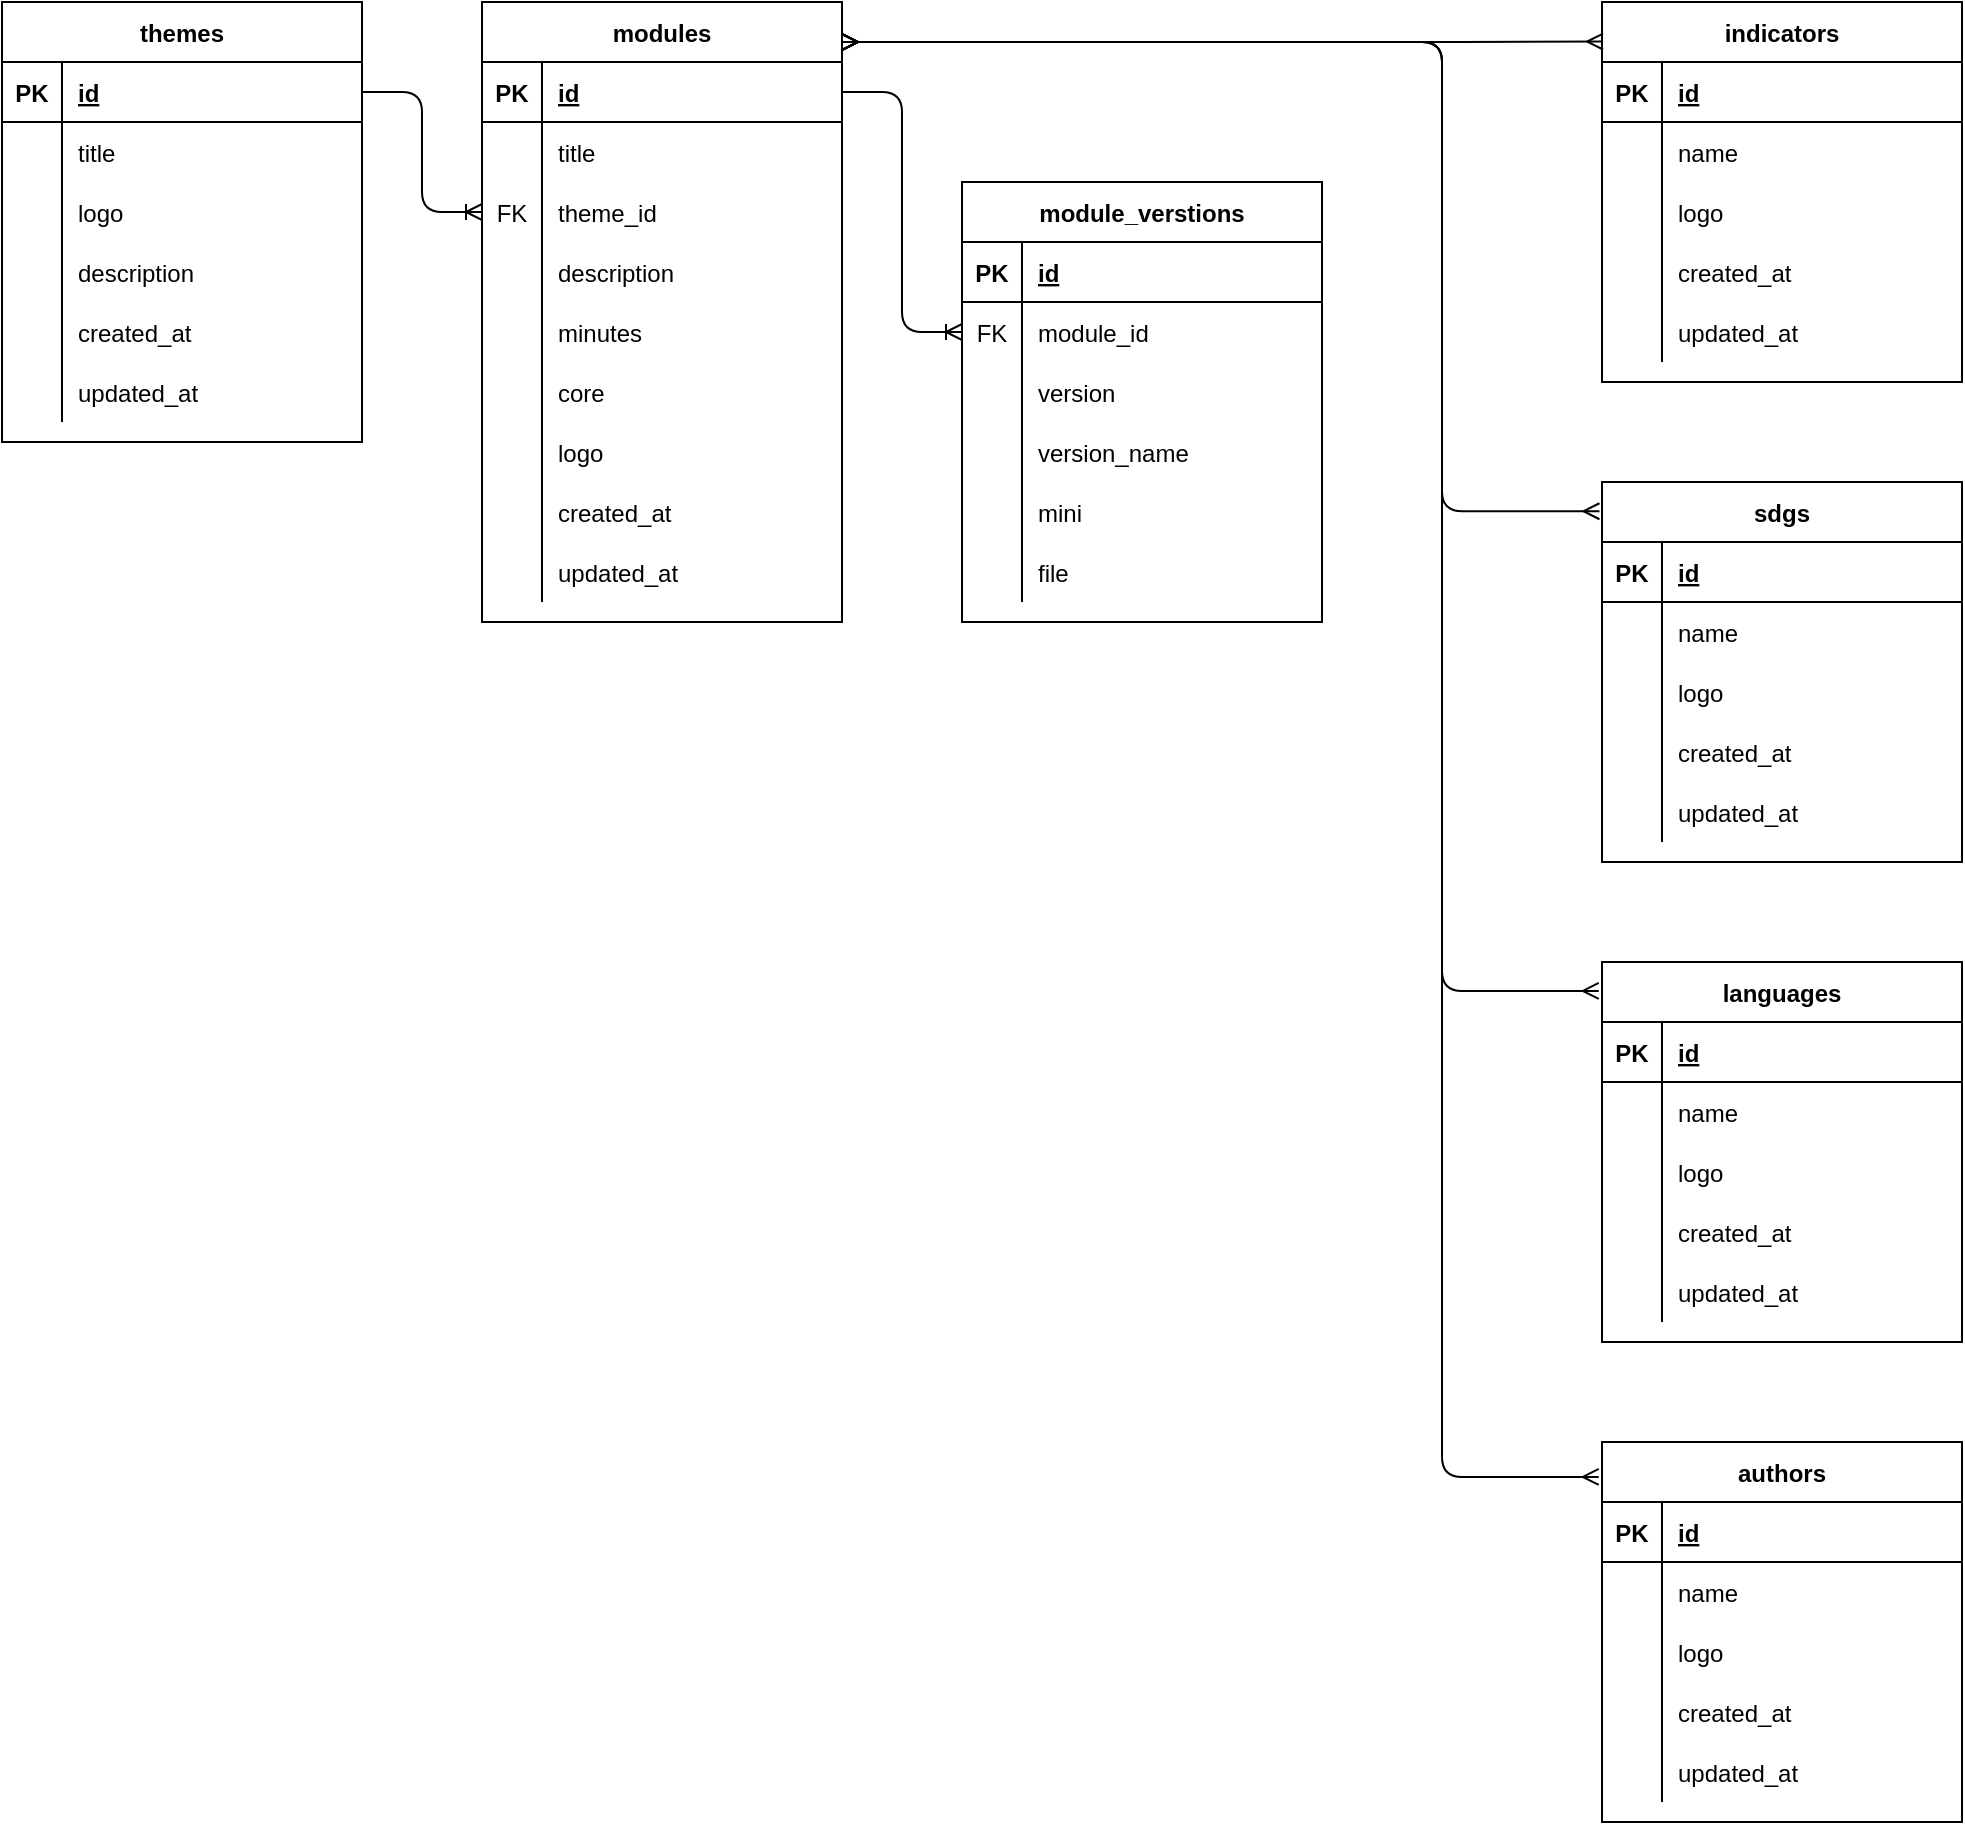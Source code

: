 <mxfile version="14.9.6" type="device"><diagram id="R2lEEEUBdFMjLlhIrx00" name="Page-1"><mxGraphModel dx="2565" dy="1485" grid="1" gridSize="10" guides="1" tooltips="1" connect="1" arrows="1" fold="1" page="1" pageScale="1" pageWidth="850" pageHeight="1100" math="0" shadow="0" extFonts="Permanent Marker^https://fonts.googleapis.com/css?family=Permanent+Marker"><root><mxCell id="0"/><mxCell id="1" parent="0"/><mxCell id="UrVXUvHQiuEAHjM6H5b1-1" value="themes" style="shape=table;startSize=30;container=1;collapsible=1;childLayout=tableLayout;fixedRows=1;rowLines=0;fontStyle=1;align=center;resizeLast=1;" vertex="1" parent="1"><mxGeometry x="40" y="120" width="180" height="220" as="geometry"/></mxCell><mxCell id="UrVXUvHQiuEAHjM6H5b1-2" value="" style="shape=partialRectangle;collapsible=0;dropTarget=0;pointerEvents=0;fillColor=none;top=0;left=0;bottom=1;right=0;points=[[0,0.5],[1,0.5]];portConstraint=eastwest;" vertex="1" parent="UrVXUvHQiuEAHjM6H5b1-1"><mxGeometry y="30" width="180" height="30" as="geometry"/></mxCell><mxCell id="UrVXUvHQiuEAHjM6H5b1-3" value="PK" style="shape=partialRectangle;connectable=0;fillColor=none;top=0;left=0;bottom=0;right=0;fontStyle=1;overflow=hidden;" vertex="1" parent="UrVXUvHQiuEAHjM6H5b1-2"><mxGeometry width="30" height="30" as="geometry"/></mxCell><mxCell id="UrVXUvHQiuEAHjM6H5b1-4" value="id" style="shape=partialRectangle;connectable=0;fillColor=none;top=0;left=0;bottom=0;right=0;align=left;spacingLeft=6;fontStyle=5;overflow=hidden;" vertex="1" parent="UrVXUvHQiuEAHjM6H5b1-2"><mxGeometry x="30" width="150" height="30" as="geometry"/></mxCell><mxCell id="UrVXUvHQiuEAHjM6H5b1-5" value="" style="shape=partialRectangle;collapsible=0;dropTarget=0;pointerEvents=0;fillColor=none;top=0;left=0;bottom=0;right=0;points=[[0,0.5],[1,0.5]];portConstraint=eastwest;" vertex="1" parent="UrVXUvHQiuEAHjM6H5b1-1"><mxGeometry y="60" width="180" height="30" as="geometry"/></mxCell><mxCell id="UrVXUvHQiuEAHjM6H5b1-6" value="" style="shape=partialRectangle;connectable=0;fillColor=none;top=0;left=0;bottom=0;right=0;editable=1;overflow=hidden;" vertex="1" parent="UrVXUvHQiuEAHjM6H5b1-5"><mxGeometry width="30" height="30" as="geometry"/></mxCell><mxCell id="UrVXUvHQiuEAHjM6H5b1-7" value="title" style="shape=partialRectangle;connectable=0;fillColor=none;top=0;left=0;bottom=0;right=0;align=left;spacingLeft=6;overflow=hidden;" vertex="1" parent="UrVXUvHQiuEAHjM6H5b1-5"><mxGeometry x="30" width="150" height="30" as="geometry"/></mxCell><mxCell id="UrVXUvHQiuEAHjM6H5b1-8" value="" style="shape=partialRectangle;collapsible=0;dropTarget=0;pointerEvents=0;fillColor=none;top=0;left=0;bottom=0;right=0;points=[[0,0.5],[1,0.5]];portConstraint=eastwest;" vertex="1" parent="UrVXUvHQiuEAHjM6H5b1-1"><mxGeometry y="90" width="180" height="30" as="geometry"/></mxCell><mxCell id="UrVXUvHQiuEAHjM6H5b1-9" value="" style="shape=partialRectangle;connectable=0;fillColor=none;top=0;left=0;bottom=0;right=0;editable=1;overflow=hidden;" vertex="1" parent="UrVXUvHQiuEAHjM6H5b1-8"><mxGeometry width="30" height="30" as="geometry"/></mxCell><mxCell id="UrVXUvHQiuEAHjM6H5b1-10" value="logo" style="shape=partialRectangle;connectable=0;fillColor=none;top=0;left=0;bottom=0;right=0;align=left;spacingLeft=6;overflow=hidden;" vertex="1" parent="UrVXUvHQiuEAHjM6H5b1-8"><mxGeometry x="30" width="150" height="30" as="geometry"/></mxCell><mxCell id="UrVXUvHQiuEAHjM6H5b1-11" value="" style="shape=partialRectangle;collapsible=0;dropTarget=0;pointerEvents=0;fillColor=none;top=0;left=0;bottom=0;right=0;points=[[0,0.5],[1,0.5]];portConstraint=eastwest;" vertex="1" parent="UrVXUvHQiuEAHjM6H5b1-1"><mxGeometry y="120" width="180" height="30" as="geometry"/></mxCell><mxCell id="UrVXUvHQiuEAHjM6H5b1-12" value="" style="shape=partialRectangle;connectable=0;fillColor=none;top=0;left=0;bottom=0;right=0;editable=1;overflow=hidden;" vertex="1" parent="UrVXUvHQiuEAHjM6H5b1-11"><mxGeometry width="30" height="30" as="geometry"/></mxCell><mxCell id="UrVXUvHQiuEAHjM6H5b1-13" value="description" style="shape=partialRectangle;connectable=0;fillColor=none;top=0;left=0;bottom=0;right=0;align=left;spacingLeft=6;overflow=hidden;" vertex="1" parent="UrVXUvHQiuEAHjM6H5b1-11"><mxGeometry x="30" width="150" height="30" as="geometry"/></mxCell><mxCell id="UrVXUvHQiuEAHjM6H5b1-17" value="" style="shape=partialRectangle;collapsible=0;dropTarget=0;pointerEvents=0;fillColor=none;top=0;left=0;bottom=0;right=0;points=[[0,0.5],[1,0.5]];portConstraint=eastwest;" vertex="1" parent="UrVXUvHQiuEAHjM6H5b1-1"><mxGeometry y="150" width="180" height="30" as="geometry"/></mxCell><mxCell id="UrVXUvHQiuEAHjM6H5b1-18" value="" style="shape=partialRectangle;connectable=0;fillColor=none;top=0;left=0;bottom=0;right=0;editable=1;overflow=hidden;" vertex="1" parent="UrVXUvHQiuEAHjM6H5b1-17"><mxGeometry width="30" height="30" as="geometry"/></mxCell><mxCell id="UrVXUvHQiuEAHjM6H5b1-19" value="created_at" style="shape=partialRectangle;connectable=0;fillColor=none;top=0;left=0;bottom=0;right=0;align=left;spacingLeft=6;overflow=hidden;" vertex="1" parent="UrVXUvHQiuEAHjM6H5b1-17"><mxGeometry x="30" width="150" height="30" as="geometry"/></mxCell><mxCell id="UrVXUvHQiuEAHjM6H5b1-20" value="" style="shape=partialRectangle;collapsible=0;dropTarget=0;pointerEvents=0;fillColor=none;top=0;left=0;bottom=0;right=0;points=[[0,0.5],[1,0.5]];portConstraint=eastwest;" vertex="1" parent="UrVXUvHQiuEAHjM6H5b1-1"><mxGeometry y="180" width="180" height="30" as="geometry"/></mxCell><mxCell id="UrVXUvHQiuEAHjM6H5b1-21" value="" style="shape=partialRectangle;connectable=0;fillColor=none;top=0;left=0;bottom=0;right=0;editable=1;overflow=hidden;" vertex="1" parent="UrVXUvHQiuEAHjM6H5b1-20"><mxGeometry width="30" height="30" as="geometry"/></mxCell><mxCell id="UrVXUvHQiuEAHjM6H5b1-22" value="updated_at" style="shape=partialRectangle;connectable=0;fillColor=none;top=0;left=0;bottom=0;right=0;align=left;spacingLeft=6;overflow=hidden;" vertex="1" parent="UrVXUvHQiuEAHjM6H5b1-20"><mxGeometry x="30" width="150" height="30" as="geometry"/></mxCell><mxCell id="UrVXUvHQiuEAHjM6H5b1-24" value="modules" style="shape=table;startSize=30;container=1;collapsible=1;childLayout=tableLayout;fixedRows=1;rowLines=0;fontStyle=1;align=center;resizeLast=1;" vertex="1" parent="1"><mxGeometry x="280" y="120" width="180" height="310" as="geometry"/></mxCell><mxCell id="UrVXUvHQiuEAHjM6H5b1-25" value="" style="shape=partialRectangle;collapsible=0;dropTarget=0;pointerEvents=0;fillColor=none;top=0;left=0;bottom=1;right=0;points=[[0,0.5],[1,0.5]];portConstraint=eastwest;" vertex="1" parent="UrVXUvHQiuEAHjM6H5b1-24"><mxGeometry y="30" width="180" height="30" as="geometry"/></mxCell><mxCell id="UrVXUvHQiuEAHjM6H5b1-26" value="PK" style="shape=partialRectangle;connectable=0;fillColor=none;top=0;left=0;bottom=0;right=0;fontStyle=1;overflow=hidden;" vertex="1" parent="UrVXUvHQiuEAHjM6H5b1-25"><mxGeometry width="30" height="30" as="geometry"/></mxCell><mxCell id="UrVXUvHQiuEAHjM6H5b1-27" value="id" style="shape=partialRectangle;connectable=0;fillColor=none;top=0;left=0;bottom=0;right=0;align=left;spacingLeft=6;fontStyle=5;overflow=hidden;" vertex="1" parent="UrVXUvHQiuEAHjM6H5b1-25"><mxGeometry x="30" width="150" height="30" as="geometry"/></mxCell><mxCell id="UrVXUvHQiuEAHjM6H5b1-28" value="" style="shape=partialRectangle;collapsible=0;dropTarget=0;pointerEvents=0;fillColor=none;top=0;left=0;bottom=0;right=0;points=[[0,0.5],[1,0.5]];portConstraint=eastwest;" vertex="1" parent="UrVXUvHQiuEAHjM6H5b1-24"><mxGeometry y="60" width="180" height="30" as="geometry"/></mxCell><mxCell id="UrVXUvHQiuEAHjM6H5b1-29" value="" style="shape=partialRectangle;connectable=0;fillColor=none;top=0;left=0;bottom=0;right=0;editable=1;overflow=hidden;" vertex="1" parent="UrVXUvHQiuEAHjM6H5b1-28"><mxGeometry width="30" height="30" as="geometry"/></mxCell><mxCell id="UrVXUvHQiuEAHjM6H5b1-30" value="title" style="shape=partialRectangle;connectable=0;fillColor=none;top=0;left=0;bottom=0;right=0;align=left;spacingLeft=6;overflow=hidden;" vertex="1" parent="UrVXUvHQiuEAHjM6H5b1-28"><mxGeometry x="30" width="150" height="30" as="geometry"/></mxCell><mxCell id="UrVXUvHQiuEAHjM6H5b1-34" value="" style="shape=partialRectangle;collapsible=0;dropTarget=0;pointerEvents=0;fillColor=none;top=0;left=0;bottom=0;right=0;points=[[0,0.5],[1,0.5]];portConstraint=eastwest;" vertex="1" parent="UrVXUvHQiuEAHjM6H5b1-24"><mxGeometry y="90" width="180" height="30" as="geometry"/></mxCell><mxCell id="UrVXUvHQiuEAHjM6H5b1-35" value="FK" style="shape=partialRectangle;connectable=0;fillColor=none;top=0;left=0;bottom=0;right=0;editable=1;overflow=hidden;" vertex="1" parent="UrVXUvHQiuEAHjM6H5b1-34"><mxGeometry width="30" height="30" as="geometry"/></mxCell><mxCell id="UrVXUvHQiuEAHjM6H5b1-36" value="theme_id" style="shape=partialRectangle;connectable=0;fillColor=none;top=0;left=0;bottom=0;right=0;align=left;spacingLeft=6;overflow=hidden;" vertex="1" parent="UrVXUvHQiuEAHjM6H5b1-34"><mxGeometry x="30" width="150" height="30" as="geometry"/></mxCell><mxCell id="UrVXUvHQiuEAHjM6H5b1-37" value="" style="shape=partialRectangle;collapsible=0;dropTarget=0;pointerEvents=0;fillColor=none;top=0;left=0;bottom=0;right=0;points=[[0,0.5],[1,0.5]];portConstraint=eastwest;" vertex="1" parent="UrVXUvHQiuEAHjM6H5b1-24"><mxGeometry y="120" width="180" height="30" as="geometry"/></mxCell><mxCell id="UrVXUvHQiuEAHjM6H5b1-38" value="" style="shape=partialRectangle;connectable=0;fillColor=none;top=0;left=0;bottom=0;right=0;editable=1;overflow=hidden;" vertex="1" parent="UrVXUvHQiuEAHjM6H5b1-37"><mxGeometry width="30" height="30" as="geometry"/></mxCell><mxCell id="UrVXUvHQiuEAHjM6H5b1-39" value="description" style="shape=partialRectangle;connectable=0;fillColor=none;top=0;left=0;bottom=0;right=0;align=left;spacingLeft=6;overflow=hidden;" vertex="1" parent="UrVXUvHQiuEAHjM6H5b1-37"><mxGeometry x="30" width="150" height="30" as="geometry"/></mxCell><mxCell id="UrVXUvHQiuEAHjM6H5b1-40" value="" style="shape=partialRectangle;collapsible=0;dropTarget=0;pointerEvents=0;fillColor=none;top=0;left=0;bottom=0;right=0;points=[[0,0.5],[1,0.5]];portConstraint=eastwest;" vertex="1" parent="UrVXUvHQiuEAHjM6H5b1-24"><mxGeometry y="150" width="180" height="30" as="geometry"/></mxCell><mxCell id="UrVXUvHQiuEAHjM6H5b1-41" value="" style="shape=partialRectangle;connectable=0;fillColor=none;top=0;left=0;bottom=0;right=0;editable=1;overflow=hidden;" vertex="1" parent="UrVXUvHQiuEAHjM6H5b1-40"><mxGeometry width="30" height="30" as="geometry"/></mxCell><mxCell id="UrVXUvHQiuEAHjM6H5b1-42" value="minutes" style="shape=partialRectangle;connectable=0;fillColor=none;top=0;left=0;bottom=0;right=0;align=left;spacingLeft=6;overflow=hidden;" vertex="1" parent="UrVXUvHQiuEAHjM6H5b1-40"><mxGeometry x="30" width="150" height="30" as="geometry"/></mxCell><mxCell id="UrVXUvHQiuEAHjM6H5b1-43" value="" style="shape=partialRectangle;collapsible=0;dropTarget=0;pointerEvents=0;fillColor=none;top=0;left=0;bottom=0;right=0;points=[[0,0.5],[1,0.5]];portConstraint=eastwest;" vertex="1" parent="UrVXUvHQiuEAHjM6H5b1-24"><mxGeometry y="180" width="180" height="30" as="geometry"/></mxCell><mxCell id="UrVXUvHQiuEAHjM6H5b1-44" value="" style="shape=partialRectangle;connectable=0;fillColor=none;top=0;left=0;bottom=0;right=0;editable=1;overflow=hidden;" vertex="1" parent="UrVXUvHQiuEAHjM6H5b1-43"><mxGeometry width="30" height="30" as="geometry"/></mxCell><mxCell id="UrVXUvHQiuEAHjM6H5b1-45" value="core" style="shape=partialRectangle;connectable=0;fillColor=none;top=0;left=0;bottom=0;right=0;align=left;spacingLeft=6;overflow=hidden;" vertex="1" parent="UrVXUvHQiuEAHjM6H5b1-43"><mxGeometry x="30" width="150" height="30" as="geometry"/></mxCell><mxCell id="UrVXUvHQiuEAHjM6H5b1-46" value="" style="shape=partialRectangle;collapsible=0;dropTarget=0;pointerEvents=0;fillColor=none;top=0;left=0;bottom=0;right=0;points=[[0,0.5],[1,0.5]];portConstraint=eastwest;" vertex="1" parent="UrVXUvHQiuEAHjM6H5b1-24"><mxGeometry y="210" width="180" height="30" as="geometry"/></mxCell><mxCell id="UrVXUvHQiuEAHjM6H5b1-47" value="" style="shape=partialRectangle;connectable=0;fillColor=none;top=0;left=0;bottom=0;right=0;editable=1;overflow=hidden;" vertex="1" parent="UrVXUvHQiuEAHjM6H5b1-46"><mxGeometry width="30" height="30" as="geometry"/></mxCell><mxCell id="UrVXUvHQiuEAHjM6H5b1-48" value="logo" style="shape=partialRectangle;connectable=0;fillColor=none;top=0;left=0;bottom=0;right=0;align=left;spacingLeft=6;overflow=hidden;" vertex="1" parent="UrVXUvHQiuEAHjM6H5b1-46"><mxGeometry x="30" width="150" height="30" as="geometry"/></mxCell><mxCell id="UrVXUvHQiuEAHjM6H5b1-49" value="" style="shape=partialRectangle;collapsible=0;dropTarget=0;pointerEvents=0;fillColor=none;top=0;left=0;bottom=0;right=0;points=[[0,0.5],[1,0.5]];portConstraint=eastwest;" vertex="1" parent="UrVXUvHQiuEAHjM6H5b1-24"><mxGeometry y="240" width="180" height="30" as="geometry"/></mxCell><mxCell id="UrVXUvHQiuEAHjM6H5b1-50" value="" style="shape=partialRectangle;connectable=0;fillColor=none;top=0;left=0;bottom=0;right=0;editable=1;overflow=hidden;" vertex="1" parent="UrVXUvHQiuEAHjM6H5b1-49"><mxGeometry width="30" height="30" as="geometry"/></mxCell><mxCell id="UrVXUvHQiuEAHjM6H5b1-51" value="created_at" style="shape=partialRectangle;connectable=0;fillColor=none;top=0;left=0;bottom=0;right=0;align=left;spacingLeft=6;overflow=hidden;" vertex="1" parent="UrVXUvHQiuEAHjM6H5b1-49"><mxGeometry x="30" width="150" height="30" as="geometry"/></mxCell><mxCell id="UrVXUvHQiuEAHjM6H5b1-52" value="" style="shape=partialRectangle;collapsible=0;dropTarget=0;pointerEvents=0;fillColor=none;top=0;left=0;bottom=0;right=0;points=[[0,0.5],[1,0.5]];portConstraint=eastwest;" vertex="1" parent="UrVXUvHQiuEAHjM6H5b1-24"><mxGeometry y="270" width="180" height="30" as="geometry"/></mxCell><mxCell id="UrVXUvHQiuEAHjM6H5b1-53" value="" style="shape=partialRectangle;connectable=0;fillColor=none;top=0;left=0;bottom=0;right=0;editable=1;overflow=hidden;" vertex="1" parent="UrVXUvHQiuEAHjM6H5b1-52"><mxGeometry width="30" height="30" as="geometry"/></mxCell><mxCell id="UrVXUvHQiuEAHjM6H5b1-54" value="updated_at" style="shape=partialRectangle;connectable=0;fillColor=none;top=0;left=0;bottom=0;right=0;align=left;spacingLeft=6;overflow=hidden;" vertex="1" parent="UrVXUvHQiuEAHjM6H5b1-52"><mxGeometry x="30" width="150" height="30" as="geometry"/></mxCell><mxCell id="UrVXUvHQiuEAHjM6H5b1-55" value="" style="edgeStyle=elbowEdgeStyle;fontSize=12;html=1;endArrow=ERoneToMany;exitX=1;exitY=0.5;exitDx=0;exitDy=0;entryX=0;entryY=0.5;entryDx=0;entryDy=0;" edge="1" parent="1" source="UrVXUvHQiuEAHjM6H5b1-2" target="UrVXUvHQiuEAHjM6H5b1-34"><mxGeometry width="100" height="100" relative="1" as="geometry"><mxPoint x="370" y="280" as="sourcePoint"/><mxPoint x="470" y="180" as="targetPoint"/></mxGeometry></mxCell><mxCell id="UrVXUvHQiuEAHjM6H5b1-56" value="module_verstions" style="shape=table;startSize=30;container=1;collapsible=1;childLayout=tableLayout;fixedRows=1;rowLines=0;fontStyle=1;align=center;resizeLast=1;" vertex="1" parent="1"><mxGeometry x="520" y="210" width="180" height="220" as="geometry"/></mxCell><mxCell id="UrVXUvHQiuEAHjM6H5b1-57" value="" style="shape=partialRectangle;collapsible=0;dropTarget=0;pointerEvents=0;fillColor=none;top=0;left=0;bottom=1;right=0;points=[[0,0.5],[1,0.5]];portConstraint=eastwest;" vertex="1" parent="UrVXUvHQiuEAHjM6H5b1-56"><mxGeometry y="30" width="180" height="30" as="geometry"/></mxCell><mxCell id="UrVXUvHQiuEAHjM6H5b1-58" value="PK" style="shape=partialRectangle;connectable=0;fillColor=none;top=0;left=0;bottom=0;right=0;fontStyle=1;overflow=hidden;" vertex="1" parent="UrVXUvHQiuEAHjM6H5b1-57"><mxGeometry width="30" height="30" as="geometry"/></mxCell><mxCell id="UrVXUvHQiuEAHjM6H5b1-59" value="id" style="shape=partialRectangle;connectable=0;fillColor=none;top=0;left=0;bottom=0;right=0;align=left;spacingLeft=6;fontStyle=5;overflow=hidden;" vertex="1" parent="UrVXUvHQiuEAHjM6H5b1-57"><mxGeometry x="30" width="150" height="30" as="geometry"/></mxCell><mxCell id="UrVXUvHQiuEAHjM6H5b1-60" value="" style="shape=partialRectangle;collapsible=0;dropTarget=0;pointerEvents=0;fillColor=none;top=0;left=0;bottom=0;right=0;points=[[0,0.5],[1,0.5]];portConstraint=eastwest;" vertex="1" parent="UrVXUvHQiuEAHjM6H5b1-56"><mxGeometry y="60" width="180" height="30" as="geometry"/></mxCell><mxCell id="UrVXUvHQiuEAHjM6H5b1-61" value="FK" style="shape=partialRectangle;connectable=0;fillColor=none;top=0;left=0;bottom=0;right=0;editable=1;overflow=hidden;" vertex="1" parent="UrVXUvHQiuEAHjM6H5b1-60"><mxGeometry width="30" height="30" as="geometry"/></mxCell><mxCell id="UrVXUvHQiuEAHjM6H5b1-62" value="module_id" style="shape=partialRectangle;connectable=0;fillColor=none;top=0;left=0;bottom=0;right=0;align=left;spacingLeft=6;overflow=hidden;" vertex="1" parent="UrVXUvHQiuEAHjM6H5b1-60"><mxGeometry x="30" width="150" height="30" as="geometry"/></mxCell><mxCell id="UrVXUvHQiuEAHjM6H5b1-63" value="" style="shape=partialRectangle;collapsible=0;dropTarget=0;pointerEvents=0;fillColor=none;top=0;left=0;bottom=0;right=0;points=[[0,0.5],[1,0.5]];portConstraint=eastwest;" vertex="1" parent="UrVXUvHQiuEAHjM6H5b1-56"><mxGeometry y="90" width="180" height="30" as="geometry"/></mxCell><mxCell id="UrVXUvHQiuEAHjM6H5b1-64" value="" style="shape=partialRectangle;connectable=0;fillColor=none;top=0;left=0;bottom=0;right=0;editable=1;overflow=hidden;" vertex="1" parent="UrVXUvHQiuEAHjM6H5b1-63"><mxGeometry width="30" height="30" as="geometry"/></mxCell><mxCell id="UrVXUvHQiuEAHjM6H5b1-65" value="version" style="shape=partialRectangle;connectable=0;fillColor=none;top=0;left=0;bottom=0;right=0;align=left;spacingLeft=6;overflow=hidden;" vertex="1" parent="UrVXUvHQiuEAHjM6H5b1-63"><mxGeometry x="30" width="150" height="30" as="geometry"/></mxCell><mxCell id="UrVXUvHQiuEAHjM6H5b1-66" value="" style="shape=partialRectangle;collapsible=0;dropTarget=0;pointerEvents=0;fillColor=none;top=0;left=0;bottom=0;right=0;points=[[0,0.5],[1,0.5]];portConstraint=eastwest;" vertex="1" parent="UrVXUvHQiuEAHjM6H5b1-56"><mxGeometry y="120" width="180" height="30" as="geometry"/></mxCell><mxCell id="UrVXUvHQiuEAHjM6H5b1-67" value="" style="shape=partialRectangle;connectable=0;fillColor=none;top=0;left=0;bottom=0;right=0;editable=1;overflow=hidden;" vertex="1" parent="UrVXUvHQiuEAHjM6H5b1-66"><mxGeometry width="30" height="30" as="geometry"/></mxCell><mxCell id="UrVXUvHQiuEAHjM6H5b1-68" value="version_name" style="shape=partialRectangle;connectable=0;fillColor=none;top=0;left=0;bottom=0;right=0;align=left;spacingLeft=6;overflow=hidden;" vertex="1" parent="UrVXUvHQiuEAHjM6H5b1-66"><mxGeometry x="30" width="150" height="30" as="geometry"/></mxCell><mxCell id="UrVXUvHQiuEAHjM6H5b1-69" value="" style="shape=partialRectangle;collapsible=0;dropTarget=0;pointerEvents=0;fillColor=none;top=0;left=0;bottom=0;right=0;points=[[0,0.5],[1,0.5]];portConstraint=eastwest;" vertex="1" parent="UrVXUvHQiuEAHjM6H5b1-56"><mxGeometry y="150" width="180" height="30" as="geometry"/></mxCell><mxCell id="UrVXUvHQiuEAHjM6H5b1-70" value="" style="shape=partialRectangle;connectable=0;fillColor=none;top=0;left=0;bottom=0;right=0;editable=1;overflow=hidden;" vertex="1" parent="UrVXUvHQiuEAHjM6H5b1-69"><mxGeometry width="30" height="30" as="geometry"/></mxCell><mxCell id="UrVXUvHQiuEAHjM6H5b1-71" value="mini" style="shape=partialRectangle;connectable=0;fillColor=none;top=0;left=0;bottom=0;right=0;align=left;spacingLeft=6;overflow=hidden;" vertex="1" parent="UrVXUvHQiuEAHjM6H5b1-69"><mxGeometry x="30" width="150" height="30" as="geometry"/></mxCell><mxCell id="UrVXUvHQiuEAHjM6H5b1-72" value="" style="shape=partialRectangle;collapsible=0;dropTarget=0;pointerEvents=0;fillColor=none;top=0;left=0;bottom=0;right=0;points=[[0,0.5],[1,0.5]];portConstraint=eastwest;" vertex="1" parent="UrVXUvHQiuEAHjM6H5b1-56"><mxGeometry y="180" width="180" height="30" as="geometry"/></mxCell><mxCell id="UrVXUvHQiuEAHjM6H5b1-73" value="" style="shape=partialRectangle;connectable=0;fillColor=none;top=0;left=0;bottom=0;right=0;editable=1;overflow=hidden;" vertex="1" parent="UrVXUvHQiuEAHjM6H5b1-72"><mxGeometry width="30" height="30" as="geometry"/></mxCell><mxCell id="UrVXUvHQiuEAHjM6H5b1-74" value="file" style="shape=partialRectangle;connectable=0;fillColor=none;top=0;left=0;bottom=0;right=0;align=left;spacingLeft=6;overflow=hidden;" vertex="1" parent="UrVXUvHQiuEAHjM6H5b1-72"><mxGeometry x="30" width="150" height="30" as="geometry"/></mxCell><mxCell id="UrVXUvHQiuEAHjM6H5b1-84" value="" style="edgeStyle=elbowEdgeStyle;fontSize=12;html=1;endArrow=ERoneToMany;exitX=1;exitY=0.5;exitDx=0;exitDy=0;entryX=0;entryY=0.5;entryDx=0;entryDy=0;" edge="1" parent="1" source="UrVXUvHQiuEAHjM6H5b1-25" target="UrVXUvHQiuEAHjM6H5b1-60"><mxGeometry width="100" height="100" relative="1" as="geometry"><mxPoint x="480" y="280" as="sourcePoint"/><mxPoint x="580" y="180" as="targetPoint"/></mxGeometry></mxCell><mxCell id="UrVXUvHQiuEAHjM6H5b1-85" value="indicators" style="shape=table;startSize=30;container=1;collapsible=1;childLayout=tableLayout;fixedRows=1;rowLines=0;fontStyle=1;align=center;resizeLast=1;" vertex="1" parent="1"><mxGeometry x="840" y="120" width="180" height="190" as="geometry"/></mxCell><mxCell id="UrVXUvHQiuEAHjM6H5b1-86" value="" style="shape=partialRectangle;collapsible=0;dropTarget=0;pointerEvents=0;fillColor=none;top=0;left=0;bottom=1;right=0;points=[[0,0.5],[1,0.5]];portConstraint=eastwest;" vertex="1" parent="UrVXUvHQiuEAHjM6H5b1-85"><mxGeometry y="30" width="180" height="30" as="geometry"/></mxCell><mxCell id="UrVXUvHQiuEAHjM6H5b1-87" value="PK" style="shape=partialRectangle;connectable=0;fillColor=none;top=0;left=0;bottom=0;right=0;fontStyle=1;overflow=hidden;" vertex="1" parent="UrVXUvHQiuEAHjM6H5b1-86"><mxGeometry width="30" height="30" as="geometry"/></mxCell><mxCell id="UrVXUvHQiuEAHjM6H5b1-88" value="id" style="shape=partialRectangle;connectable=0;fillColor=none;top=0;left=0;bottom=0;right=0;align=left;spacingLeft=6;fontStyle=5;overflow=hidden;" vertex="1" parent="UrVXUvHQiuEAHjM6H5b1-86"><mxGeometry x="30" width="150" height="30" as="geometry"/></mxCell><mxCell id="UrVXUvHQiuEAHjM6H5b1-89" value="" style="shape=partialRectangle;collapsible=0;dropTarget=0;pointerEvents=0;fillColor=none;top=0;left=0;bottom=0;right=0;points=[[0,0.5],[1,0.5]];portConstraint=eastwest;" vertex="1" parent="UrVXUvHQiuEAHjM6H5b1-85"><mxGeometry y="60" width="180" height="30" as="geometry"/></mxCell><mxCell id="UrVXUvHQiuEAHjM6H5b1-90" value="" style="shape=partialRectangle;connectable=0;fillColor=none;top=0;left=0;bottom=0;right=0;editable=1;overflow=hidden;" vertex="1" parent="UrVXUvHQiuEAHjM6H5b1-89"><mxGeometry width="30" height="30" as="geometry"/></mxCell><mxCell id="UrVXUvHQiuEAHjM6H5b1-91" value="name" style="shape=partialRectangle;connectable=0;fillColor=none;top=0;left=0;bottom=0;right=0;align=left;spacingLeft=6;overflow=hidden;" vertex="1" parent="UrVXUvHQiuEAHjM6H5b1-89"><mxGeometry x="30" width="150" height="30" as="geometry"/></mxCell><mxCell id="UrVXUvHQiuEAHjM6H5b1-92" value="" style="shape=partialRectangle;collapsible=0;dropTarget=0;pointerEvents=0;fillColor=none;top=0;left=0;bottom=0;right=0;points=[[0,0.5],[1,0.5]];portConstraint=eastwest;" vertex="1" parent="UrVXUvHQiuEAHjM6H5b1-85"><mxGeometry y="90" width="180" height="30" as="geometry"/></mxCell><mxCell id="UrVXUvHQiuEAHjM6H5b1-93" value="" style="shape=partialRectangle;connectable=0;fillColor=none;top=0;left=0;bottom=0;right=0;editable=1;overflow=hidden;" vertex="1" parent="UrVXUvHQiuEAHjM6H5b1-92"><mxGeometry width="30" height="30" as="geometry"/></mxCell><mxCell id="UrVXUvHQiuEAHjM6H5b1-94" value="logo" style="shape=partialRectangle;connectable=0;fillColor=none;top=0;left=0;bottom=0;right=0;align=left;spacingLeft=6;overflow=hidden;" vertex="1" parent="UrVXUvHQiuEAHjM6H5b1-92"><mxGeometry x="30" width="150" height="30" as="geometry"/></mxCell><mxCell id="UrVXUvHQiuEAHjM6H5b1-95" value="" style="shape=partialRectangle;collapsible=0;dropTarget=0;pointerEvents=0;fillColor=none;top=0;left=0;bottom=0;right=0;points=[[0,0.5],[1,0.5]];portConstraint=eastwest;" vertex="1" parent="UrVXUvHQiuEAHjM6H5b1-85"><mxGeometry y="120" width="180" height="30" as="geometry"/></mxCell><mxCell id="UrVXUvHQiuEAHjM6H5b1-96" value="" style="shape=partialRectangle;connectable=0;fillColor=none;top=0;left=0;bottom=0;right=0;editable=1;overflow=hidden;" vertex="1" parent="UrVXUvHQiuEAHjM6H5b1-95"><mxGeometry width="30" height="30" as="geometry"/></mxCell><mxCell id="UrVXUvHQiuEAHjM6H5b1-97" value="created_at" style="shape=partialRectangle;connectable=0;fillColor=none;top=0;left=0;bottom=0;right=0;align=left;spacingLeft=6;overflow=hidden;" vertex="1" parent="UrVXUvHQiuEAHjM6H5b1-95"><mxGeometry x="30" width="150" height="30" as="geometry"/></mxCell><mxCell id="UrVXUvHQiuEAHjM6H5b1-98" value="" style="shape=partialRectangle;collapsible=0;dropTarget=0;pointerEvents=0;fillColor=none;top=0;left=0;bottom=0;right=0;points=[[0,0.5],[1,0.5]];portConstraint=eastwest;" vertex="1" parent="UrVXUvHQiuEAHjM6H5b1-85"><mxGeometry y="150" width="180" height="30" as="geometry"/></mxCell><mxCell id="UrVXUvHQiuEAHjM6H5b1-99" value="" style="shape=partialRectangle;connectable=0;fillColor=none;top=0;left=0;bottom=0;right=0;editable=1;overflow=hidden;" vertex="1" parent="UrVXUvHQiuEAHjM6H5b1-98"><mxGeometry width="30" height="30" as="geometry"/></mxCell><mxCell id="UrVXUvHQiuEAHjM6H5b1-100" value="updated_at" style="shape=partialRectangle;connectable=0;fillColor=none;top=0;left=0;bottom=0;right=0;align=left;spacingLeft=6;overflow=hidden;" vertex="1" parent="UrVXUvHQiuEAHjM6H5b1-98"><mxGeometry x="30" width="150" height="30" as="geometry"/></mxCell><mxCell id="UrVXUvHQiuEAHjM6H5b1-101" value="sdgs" style="shape=table;startSize=30;container=1;collapsible=1;childLayout=tableLayout;fixedRows=1;rowLines=0;fontStyle=1;align=center;resizeLast=1;" vertex="1" parent="1"><mxGeometry x="840" y="360" width="180" height="190" as="geometry"/></mxCell><mxCell id="UrVXUvHQiuEAHjM6H5b1-102" value="" style="shape=partialRectangle;collapsible=0;dropTarget=0;pointerEvents=0;fillColor=none;top=0;left=0;bottom=1;right=0;points=[[0,0.5],[1,0.5]];portConstraint=eastwest;" vertex="1" parent="UrVXUvHQiuEAHjM6H5b1-101"><mxGeometry y="30" width="180" height="30" as="geometry"/></mxCell><mxCell id="UrVXUvHQiuEAHjM6H5b1-103" value="PK" style="shape=partialRectangle;connectable=0;fillColor=none;top=0;left=0;bottom=0;right=0;fontStyle=1;overflow=hidden;" vertex="1" parent="UrVXUvHQiuEAHjM6H5b1-102"><mxGeometry width="30" height="30" as="geometry"/></mxCell><mxCell id="UrVXUvHQiuEAHjM6H5b1-104" value="id" style="shape=partialRectangle;connectable=0;fillColor=none;top=0;left=0;bottom=0;right=0;align=left;spacingLeft=6;fontStyle=5;overflow=hidden;" vertex="1" parent="UrVXUvHQiuEAHjM6H5b1-102"><mxGeometry x="30" width="150" height="30" as="geometry"/></mxCell><mxCell id="UrVXUvHQiuEAHjM6H5b1-105" value="" style="shape=partialRectangle;collapsible=0;dropTarget=0;pointerEvents=0;fillColor=none;top=0;left=0;bottom=0;right=0;points=[[0,0.5],[1,0.5]];portConstraint=eastwest;" vertex="1" parent="UrVXUvHQiuEAHjM6H5b1-101"><mxGeometry y="60" width="180" height="30" as="geometry"/></mxCell><mxCell id="UrVXUvHQiuEAHjM6H5b1-106" value="" style="shape=partialRectangle;connectable=0;fillColor=none;top=0;left=0;bottom=0;right=0;editable=1;overflow=hidden;" vertex="1" parent="UrVXUvHQiuEAHjM6H5b1-105"><mxGeometry width="30" height="30" as="geometry"/></mxCell><mxCell id="UrVXUvHQiuEAHjM6H5b1-107" value="name" style="shape=partialRectangle;connectable=0;fillColor=none;top=0;left=0;bottom=0;right=0;align=left;spacingLeft=6;overflow=hidden;" vertex="1" parent="UrVXUvHQiuEAHjM6H5b1-105"><mxGeometry x="30" width="150" height="30" as="geometry"/></mxCell><mxCell id="UrVXUvHQiuEAHjM6H5b1-108" value="" style="shape=partialRectangle;collapsible=0;dropTarget=0;pointerEvents=0;fillColor=none;top=0;left=0;bottom=0;right=0;points=[[0,0.5],[1,0.5]];portConstraint=eastwest;" vertex="1" parent="UrVXUvHQiuEAHjM6H5b1-101"><mxGeometry y="90" width="180" height="30" as="geometry"/></mxCell><mxCell id="UrVXUvHQiuEAHjM6H5b1-109" value="" style="shape=partialRectangle;connectable=0;fillColor=none;top=0;left=0;bottom=0;right=0;editable=1;overflow=hidden;" vertex="1" parent="UrVXUvHQiuEAHjM6H5b1-108"><mxGeometry width="30" height="30" as="geometry"/></mxCell><mxCell id="UrVXUvHQiuEAHjM6H5b1-110" value="logo" style="shape=partialRectangle;connectable=0;fillColor=none;top=0;left=0;bottom=0;right=0;align=left;spacingLeft=6;overflow=hidden;" vertex="1" parent="UrVXUvHQiuEAHjM6H5b1-108"><mxGeometry x="30" width="150" height="30" as="geometry"/></mxCell><mxCell id="UrVXUvHQiuEAHjM6H5b1-111" value="" style="shape=partialRectangle;collapsible=0;dropTarget=0;pointerEvents=0;fillColor=none;top=0;left=0;bottom=0;right=0;points=[[0,0.5],[1,0.5]];portConstraint=eastwest;" vertex="1" parent="UrVXUvHQiuEAHjM6H5b1-101"><mxGeometry y="120" width="180" height="30" as="geometry"/></mxCell><mxCell id="UrVXUvHQiuEAHjM6H5b1-112" value="" style="shape=partialRectangle;connectable=0;fillColor=none;top=0;left=0;bottom=0;right=0;editable=1;overflow=hidden;" vertex="1" parent="UrVXUvHQiuEAHjM6H5b1-111"><mxGeometry width="30" height="30" as="geometry"/></mxCell><mxCell id="UrVXUvHQiuEAHjM6H5b1-113" value="created_at" style="shape=partialRectangle;connectable=0;fillColor=none;top=0;left=0;bottom=0;right=0;align=left;spacingLeft=6;overflow=hidden;" vertex="1" parent="UrVXUvHQiuEAHjM6H5b1-111"><mxGeometry x="30" width="150" height="30" as="geometry"/></mxCell><mxCell id="UrVXUvHQiuEAHjM6H5b1-114" value="" style="shape=partialRectangle;collapsible=0;dropTarget=0;pointerEvents=0;fillColor=none;top=0;left=0;bottom=0;right=0;points=[[0,0.5],[1,0.5]];portConstraint=eastwest;" vertex="1" parent="UrVXUvHQiuEAHjM6H5b1-101"><mxGeometry y="150" width="180" height="30" as="geometry"/></mxCell><mxCell id="UrVXUvHQiuEAHjM6H5b1-115" value="" style="shape=partialRectangle;connectable=0;fillColor=none;top=0;left=0;bottom=0;right=0;editable=1;overflow=hidden;" vertex="1" parent="UrVXUvHQiuEAHjM6H5b1-114"><mxGeometry width="30" height="30" as="geometry"/></mxCell><mxCell id="UrVXUvHQiuEAHjM6H5b1-116" value="updated_at" style="shape=partialRectangle;connectable=0;fillColor=none;top=0;left=0;bottom=0;right=0;align=left;spacingLeft=6;overflow=hidden;" vertex="1" parent="UrVXUvHQiuEAHjM6H5b1-114"><mxGeometry x="30" width="150" height="30" as="geometry"/></mxCell><mxCell id="UrVXUvHQiuEAHjM6H5b1-117" value="languages" style="shape=table;startSize=30;container=1;collapsible=1;childLayout=tableLayout;fixedRows=1;rowLines=0;fontStyle=1;align=center;resizeLast=1;" vertex="1" parent="1"><mxGeometry x="840" y="600" width="180" height="190" as="geometry"/></mxCell><mxCell id="UrVXUvHQiuEAHjM6H5b1-118" value="" style="shape=partialRectangle;collapsible=0;dropTarget=0;pointerEvents=0;fillColor=none;top=0;left=0;bottom=1;right=0;points=[[0,0.5],[1,0.5]];portConstraint=eastwest;" vertex="1" parent="UrVXUvHQiuEAHjM6H5b1-117"><mxGeometry y="30" width="180" height="30" as="geometry"/></mxCell><mxCell id="UrVXUvHQiuEAHjM6H5b1-119" value="PK" style="shape=partialRectangle;connectable=0;fillColor=none;top=0;left=0;bottom=0;right=0;fontStyle=1;overflow=hidden;" vertex="1" parent="UrVXUvHQiuEAHjM6H5b1-118"><mxGeometry width="30" height="30" as="geometry"/></mxCell><mxCell id="UrVXUvHQiuEAHjM6H5b1-120" value="id" style="shape=partialRectangle;connectable=0;fillColor=none;top=0;left=0;bottom=0;right=0;align=left;spacingLeft=6;fontStyle=5;overflow=hidden;" vertex="1" parent="UrVXUvHQiuEAHjM6H5b1-118"><mxGeometry x="30" width="150" height="30" as="geometry"/></mxCell><mxCell id="UrVXUvHQiuEAHjM6H5b1-121" value="" style="shape=partialRectangle;collapsible=0;dropTarget=0;pointerEvents=0;fillColor=none;top=0;left=0;bottom=0;right=0;points=[[0,0.5],[1,0.5]];portConstraint=eastwest;" vertex="1" parent="UrVXUvHQiuEAHjM6H5b1-117"><mxGeometry y="60" width="180" height="30" as="geometry"/></mxCell><mxCell id="UrVXUvHQiuEAHjM6H5b1-122" value="" style="shape=partialRectangle;connectable=0;fillColor=none;top=0;left=0;bottom=0;right=0;editable=1;overflow=hidden;" vertex="1" parent="UrVXUvHQiuEAHjM6H5b1-121"><mxGeometry width="30" height="30" as="geometry"/></mxCell><mxCell id="UrVXUvHQiuEAHjM6H5b1-123" value="name" style="shape=partialRectangle;connectable=0;fillColor=none;top=0;left=0;bottom=0;right=0;align=left;spacingLeft=6;overflow=hidden;" vertex="1" parent="UrVXUvHQiuEAHjM6H5b1-121"><mxGeometry x="30" width="150" height="30" as="geometry"/></mxCell><mxCell id="UrVXUvHQiuEAHjM6H5b1-124" value="" style="shape=partialRectangle;collapsible=0;dropTarget=0;pointerEvents=0;fillColor=none;top=0;left=0;bottom=0;right=0;points=[[0,0.5],[1,0.5]];portConstraint=eastwest;" vertex="1" parent="UrVXUvHQiuEAHjM6H5b1-117"><mxGeometry y="90" width="180" height="30" as="geometry"/></mxCell><mxCell id="UrVXUvHQiuEAHjM6H5b1-125" value="" style="shape=partialRectangle;connectable=0;fillColor=none;top=0;left=0;bottom=0;right=0;editable=1;overflow=hidden;" vertex="1" parent="UrVXUvHQiuEAHjM6H5b1-124"><mxGeometry width="30" height="30" as="geometry"/></mxCell><mxCell id="UrVXUvHQiuEAHjM6H5b1-126" value="logo" style="shape=partialRectangle;connectable=0;fillColor=none;top=0;left=0;bottom=0;right=0;align=left;spacingLeft=6;overflow=hidden;" vertex="1" parent="UrVXUvHQiuEAHjM6H5b1-124"><mxGeometry x="30" width="150" height="30" as="geometry"/></mxCell><mxCell id="UrVXUvHQiuEAHjM6H5b1-127" value="" style="shape=partialRectangle;collapsible=0;dropTarget=0;pointerEvents=0;fillColor=none;top=0;left=0;bottom=0;right=0;points=[[0,0.5],[1,0.5]];portConstraint=eastwest;" vertex="1" parent="UrVXUvHQiuEAHjM6H5b1-117"><mxGeometry y="120" width="180" height="30" as="geometry"/></mxCell><mxCell id="UrVXUvHQiuEAHjM6H5b1-128" value="" style="shape=partialRectangle;connectable=0;fillColor=none;top=0;left=0;bottom=0;right=0;editable=1;overflow=hidden;" vertex="1" parent="UrVXUvHQiuEAHjM6H5b1-127"><mxGeometry width="30" height="30" as="geometry"/></mxCell><mxCell id="UrVXUvHQiuEAHjM6H5b1-129" value="created_at" style="shape=partialRectangle;connectable=0;fillColor=none;top=0;left=0;bottom=0;right=0;align=left;spacingLeft=6;overflow=hidden;" vertex="1" parent="UrVXUvHQiuEAHjM6H5b1-127"><mxGeometry x="30" width="150" height="30" as="geometry"/></mxCell><mxCell id="UrVXUvHQiuEAHjM6H5b1-130" value="" style="shape=partialRectangle;collapsible=0;dropTarget=0;pointerEvents=0;fillColor=none;top=0;left=0;bottom=0;right=0;points=[[0,0.5],[1,0.5]];portConstraint=eastwest;" vertex="1" parent="UrVXUvHQiuEAHjM6H5b1-117"><mxGeometry y="150" width="180" height="30" as="geometry"/></mxCell><mxCell id="UrVXUvHQiuEAHjM6H5b1-131" value="" style="shape=partialRectangle;connectable=0;fillColor=none;top=0;left=0;bottom=0;right=0;editable=1;overflow=hidden;" vertex="1" parent="UrVXUvHQiuEAHjM6H5b1-130"><mxGeometry width="30" height="30" as="geometry"/></mxCell><mxCell id="UrVXUvHQiuEAHjM6H5b1-132" value="updated_at" style="shape=partialRectangle;connectable=0;fillColor=none;top=0;left=0;bottom=0;right=0;align=left;spacingLeft=6;overflow=hidden;" vertex="1" parent="UrVXUvHQiuEAHjM6H5b1-130"><mxGeometry x="30" width="150" height="30" as="geometry"/></mxCell><mxCell id="UrVXUvHQiuEAHjM6H5b1-133" value="authors" style="shape=table;startSize=30;container=1;collapsible=1;childLayout=tableLayout;fixedRows=1;rowLines=0;fontStyle=1;align=center;resizeLast=1;" vertex="1" parent="1"><mxGeometry x="840" y="840" width="180" height="190" as="geometry"/></mxCell><mxCell id="UrVXUvHQiuEAHjM6H5b1-134" value="" style="shape=partialRectangle;collapsible=0;dropTarget=0;pointerEvents=0;fillColor=none;top=0;left=0;bottom=1;right=0;points=[[0,0.5],[1,0.5]];portConstraint=eastwest;" vertex="1" parent="UrVXUvHQiuEAHjM6H5b1-133"><mxGeometry y="30" width="180" height="30" as="geometry"/></mxCell><mxCell id="UrVXUvHQiuEAHjM6H5b1-135" value="PK" style="shape=partialRectangle;connectable=0;fillColor=none;top=0;left=0;bottom=0;right=0;fontStyle=1;overflow=hidden;" vertex="1" parent="UrVXUvHQiuEAHjM6H5b1-134"><mxGeometry width="30" height="30" as="geometry"/></mxCell><mxCell id="UrVXUvHQiuEAHjM6H5b1-136" value="id" style="shape=partialRectangle;connectable=0;fillColor=none;top=0;left=0;bottom=0;right=0;align=left;spacingLeft=6;fontStyle=5;overflow=hidden;" vertex="1" parent="UrVXUvHQiuEAHjM6H5b1-134"><mxGeometry x="30" width="150" height="30" as="geometry"/></mxCell><mxCell id="UrVXUvHQiuEAHjM6H5b1-137" value="" style="shape=partialRectangle;collapsible=0;dropTarget=0;pointerEvents=0;fillColor=none;top=0;left=0;bottom=0;right=0;points=[[0,0.5],[1,0.5]];portConstraint=eastwest;" vertex="1" parent="UrVXUvHQiuEAHjM6H5b1-133"><mxGeometry y="60" width="180" height="30" as="geometry"/></mxCell><mxCell id="UrVXUvHQiuEAHjM6H5b1-138" value="" style="shape=partialRectangle;connectable=0;fillColor=none;top=0;left=0;bottom=0;right=0;editable=1;overflow=hidden;" vertex="1" parent="UrVXUvHQiuEAHjM6H5b1-137"><mxGeometry width="30" height="30" as="geometry"/></mxCell><mxCell id="UrVXUvHQiuEAHjM6H5b1-139" value="name" style="shape=partialRectangle;connectable=0;fillColor=none;top=0;left=0;bottom=0;right=0;align=left;spacingLeft=6;overflow=hidden;" vertex="1" parent="UrVXUvHQiuEAHjM6H5b1-137"><mxGeometry x="30" width="150" height="30" as="geometry"/></mxCell><mxCell id="UrVXUvHQiuEAHjM6H5b1-140" value="" style="shape=partialRectangle;collapsible=0;dropTarget=0;pointerEvents=0;fillColor=none;top=0;left=0;bottom=0;right=0;points=[[0,0.5],[1,0.5]];portConstraint=eastwest;" vertex="1" parent="UrVXUvHQiuEAHjM6H5b1-133"><mxGeometry y="90" width="180" height="30" as="geometry"/></mxCell><mxCell id="UrVXUvHQiuEAHjM6H5b1-141" value="" style="shape=partialRectangle;connectable=0;fillColor=none;top=0;left=0;bottom=0;right=0;editable=1;overflow=hidden;" vertex="1" parent="UrVXUvHQiuEAHjM6H5b1-140"><mxGeometry width="30" height="30" as="geometry"/></mxCell><mxCell id="UrVXUvHQiuEAHjM6H5b1-142" value="logo" style="shape=partialRectangle;connectable=0;fillColor=none;top=0;left=0;bottom=0;right=0;align=left;spacingLeft=6;overflow=hidden;" vertex="1" parent="UrVXUvHQiuEAHjM6H5b1-140"><mxGeometry x="30" width="150" height="30" as="geometry"/></mxCell><mxCell id="UrVXUvHQiuEAHjM6H5b1-143" value="" style="shape=partialRectangle;collapsible=0;dropTarget=0;pointerEvents=0;fillColor=none;top=0;left=0;bottom=0;right=0;points=[[0,0.5],[1,0.5]];portConstraint=eastwest;" vertex="1" parent="UrVXUvHQiuEAHjM6H5b1-133"><mxGeometry y="120" width="180" height="30" as="geometry"/></mxCell><mxCell id="UrVXUvHQiuEAHjM6H5b1-144" value="" style="shape=partialRectangle;connectable=0;fillColor=none;top=0;left=0;bottom=0;right=0;editable=1;overflow=hidden;" vertex="1" parent="UrVXUvHQiuEAHjM6H5b1-143"><mxGeometry width="30" height="30" as="geometry"/></mxCell><mxCell id="UrVXUvHQiuEAHjM6H5b1-145" value="created_at" style="shape=partialRectangle;connectable=0;fillColor=none;top=0;left=0;bottom=0;right=0;align=left;spacingLeft=6;overflow=hidden;" vertex="1" parent="UrVXUvHQiuEAHjM6H5b1-143"><mxGeometry x="30" width="150" height="30" as="geometry"/></mxCell><mxCell id="UrVXUvHQiuEAHjM6H5b1-146" value="" style="shape=partialRectangle;collapsible=0;dropTarget=0;pointerEvents=0;fillColor=none;top=0;left=0;bottom=0;right=0;points=[[0,0.5],[1,0.5]];portConstraint=eastwest;" vertex="1" parent="UrVXUvHQiuEAHjM6H5b1-133"><mxGeometry y="150" width="180" height="30" as="geometry"/></mxCell><mxCell id="UrVXUvHQiuEAHjM6H5b1-147" value="" style="shape=partialRectangle;connectable=0;fillColor=none;top=0;left=0;bottom=0;right=0;editable=1;overflow=hidden;" vertex="1" parent="UrVXUvHQiuEAHjM6H5b1-146"><mxGeometry width="30" height="30" as="geometry"/></mxCell><mxCell id="UrVXUvHQiuEAHjM6H5b1-148" value="updated_at" style="shape=partialRectangle;connectable=0;fillColor=none;top=0;left=0;bottom=0;right=0;align=left;spacingLeft=6;overflow=hidden;" vertex="1" parent="UrVXUvHQiuEAHjM6H5b1-146"><mxGeometry x="30" width="150" height="30" as="geometry"/></mxCell><mxCell id="UrVXUvHQiuEAHjM6H5b1-151" value="" style="edgeStyle=elbowEdgeStyle;fontSize=12;html=1;endArrow=ERmany;startArrow=ERmany;entryX=-0.007;entryY=0.077;entryDx=0;entryDy=0;entryPerimeter=0;" edge="1" parent="1" target="UrVXUvHQiuEAHjM6H5b1-101"><mxGeometry width="100" height="100" relative="1" as="geometry"><mxPoint x="460" y="140" as="sourcePoint"/><mxPoint x="560" y="40" as="targetPoint"/><Array as="points"><mxPoint x="760" y="270"/></Array></mxGeometry></mxCell><mxCell id="UrVXUvHQiuEAHjM6H5b1-155" value="" style="edgeStyle=elbowEdgeStyle;fontSize=12;html=1;endArrow=ERmany;startArrow=ERmany;entryX=0.003;entryY=0.104;entryDx=0;entryDy=0;entryPerimeter=0;" edge="1" parent="1" target="UrVXUvHQiuEAHjM6H5b1-85"><mxGeometry width="100" height="100" relative="1" as="geometry"><mxPoint x="460" y="140" as="sourcePoint"/><mxPoint x="840" y="136" as="targetPoint"/><Array as="points"><mxPoint x="760" y="270"/></Array></mxGeometry></mxCell><mxCell id="UrVXUvHQiuEAHjM6H5b1-156" value="" style="edgeStyle=elbowEdgeStyle;fontSize=12;html=1;endArrow=ERmany;startArrow=ERmany;entryX=-0.009;entryY=0.076;entryDx=0;entryDy=0;entryPerimeter=0;" edge="1" parent="1" target="UrVXUvHQiuEAHjM6H5b1-117"><mxGeometry width="100" height="100" relative="1" as="geometry"><mxPoint x="460" y="140" as="sourcePoint"/><mxPoint x="850" y="415" as="targetPoint"/><Array as="points"><mxPoint x="760" y="380"/></Array></mxGeometry></mxCell><mxCell id="UrVXUvHQiuEAHjM6H5b1-157" value="" style="edgeStyle=elbowEdgeStyle;fontSize=12;html=1;endArrow=ERmany;startArrow=ERmany;entryX=-0.009;entryY=0.092;entryDx=0;entryDy=0;entryPerimeter=0;" edge="1" parent="1" target="UrVXUvHQiuEAHjM6H5b1-133"><mxGeometry width="100" height="100" relative="1" as="geometry"><mxPoint x="460" y="140" as="sourcePoint"/><mxPoint x="848.38" y="624.44" as="targetPoint"/><Array as="points"><mxPoint x="760" y="400"/></Array></mxGeometry></mxCell></root></mxGraphModel></diagram></mxfile>